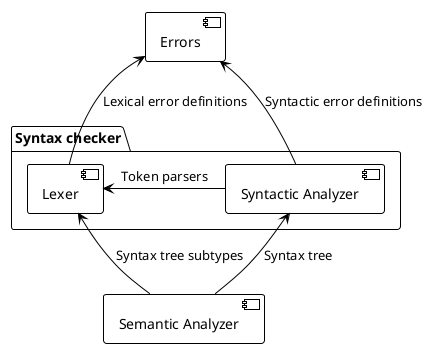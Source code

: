 @startuml
!theme plain
package "Syntax checker" {
    [Lexer]
    [Syntactic Analyzer]
    [Lexer] <-r- [Syntactic Analyzer] : Token parsers
}
[Errors] <-d- [Lexer] : Lexical error definitions
[Errors] <-d- [Syntactic Analyzer] : Syntactic error definitions
[Syntactic Analyzer] <-d- [Semantic Analyzer] : Syntax tree
[Lexer] <-d- [Semantic Analyzer] : Syntax tree subtypes
@enduml


